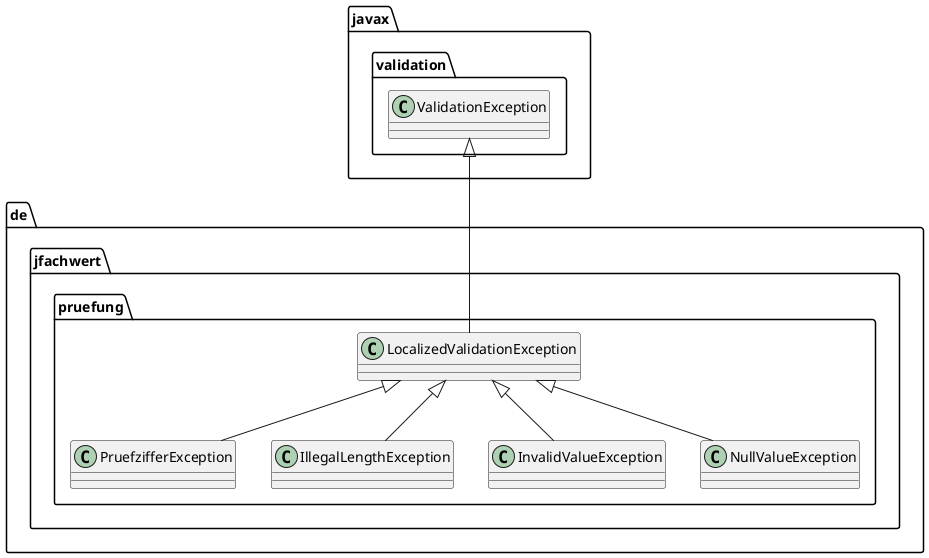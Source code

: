 @startuml

package de.jfachwert.pruefung {

    class LocalizedValidationException
    class PruefzifferException
    class IllegalLengthException
    class InvalidValueException
    class NullValueException

}

LocalizedValidationException -up-|> javax.validation.ValidationException
LocalizedValidationException <|-- PruefzifferException
LocalizedValidationException <|-- IllegalLengthException
LocalizedValidationException <|-- InvalidValueException
LocalizedValidationException <|-- NullValueException

@enduml
